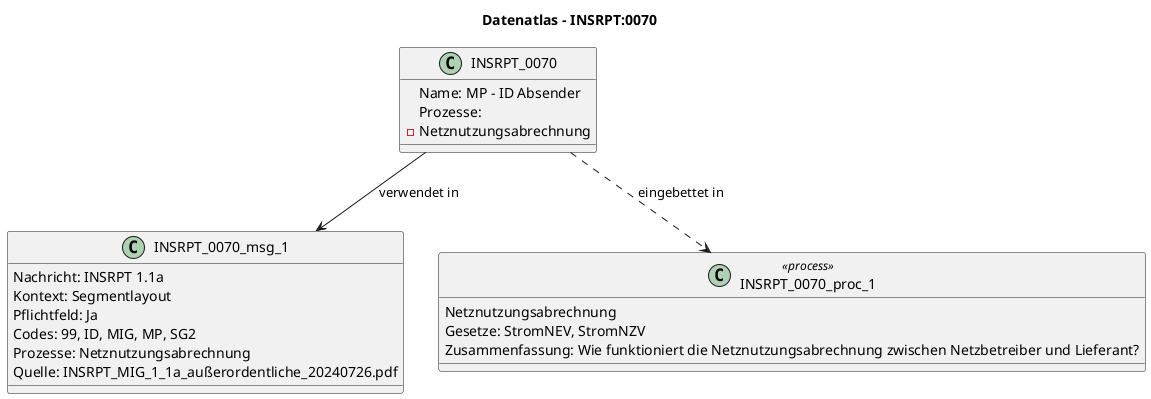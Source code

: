 @startuml
title Datenatlas – INSRPT:0070
class INSRPT_0070 {
  Name: MP - ID Absender
  Prozesse:
    - Netznutzungsabrechnung
}
class INSRPT_0070_msg_1 {
  Nachricht: INSRPT 1.1a
  Kontext: Segmentlayout
  Pflichtfeld: Ja
  Codes: 99, ID, MIG, MP, SG2
  Prozesse: Netznutzungsabrechnung
  Quelle: INSRPT_MIG_1_1a_außerordentliche_20240726.pdf
}
INSRPT_0070 --> INSRPT_0070_msg_1 : verwendet in
class INSRPT_0070_proc_1 <<process>> {
  Netznutzungsabrechnung
  Gesetze: StromNEV, StromNZV
  Zusammenfassung: Wie funktioniert die Netznutzungsabrechnung zwischen Netzbetreiber und Lieferant?
}
INSRPT_0070 ..> INSRPT_0070_proc_1 : eingebettet in
@enduml
